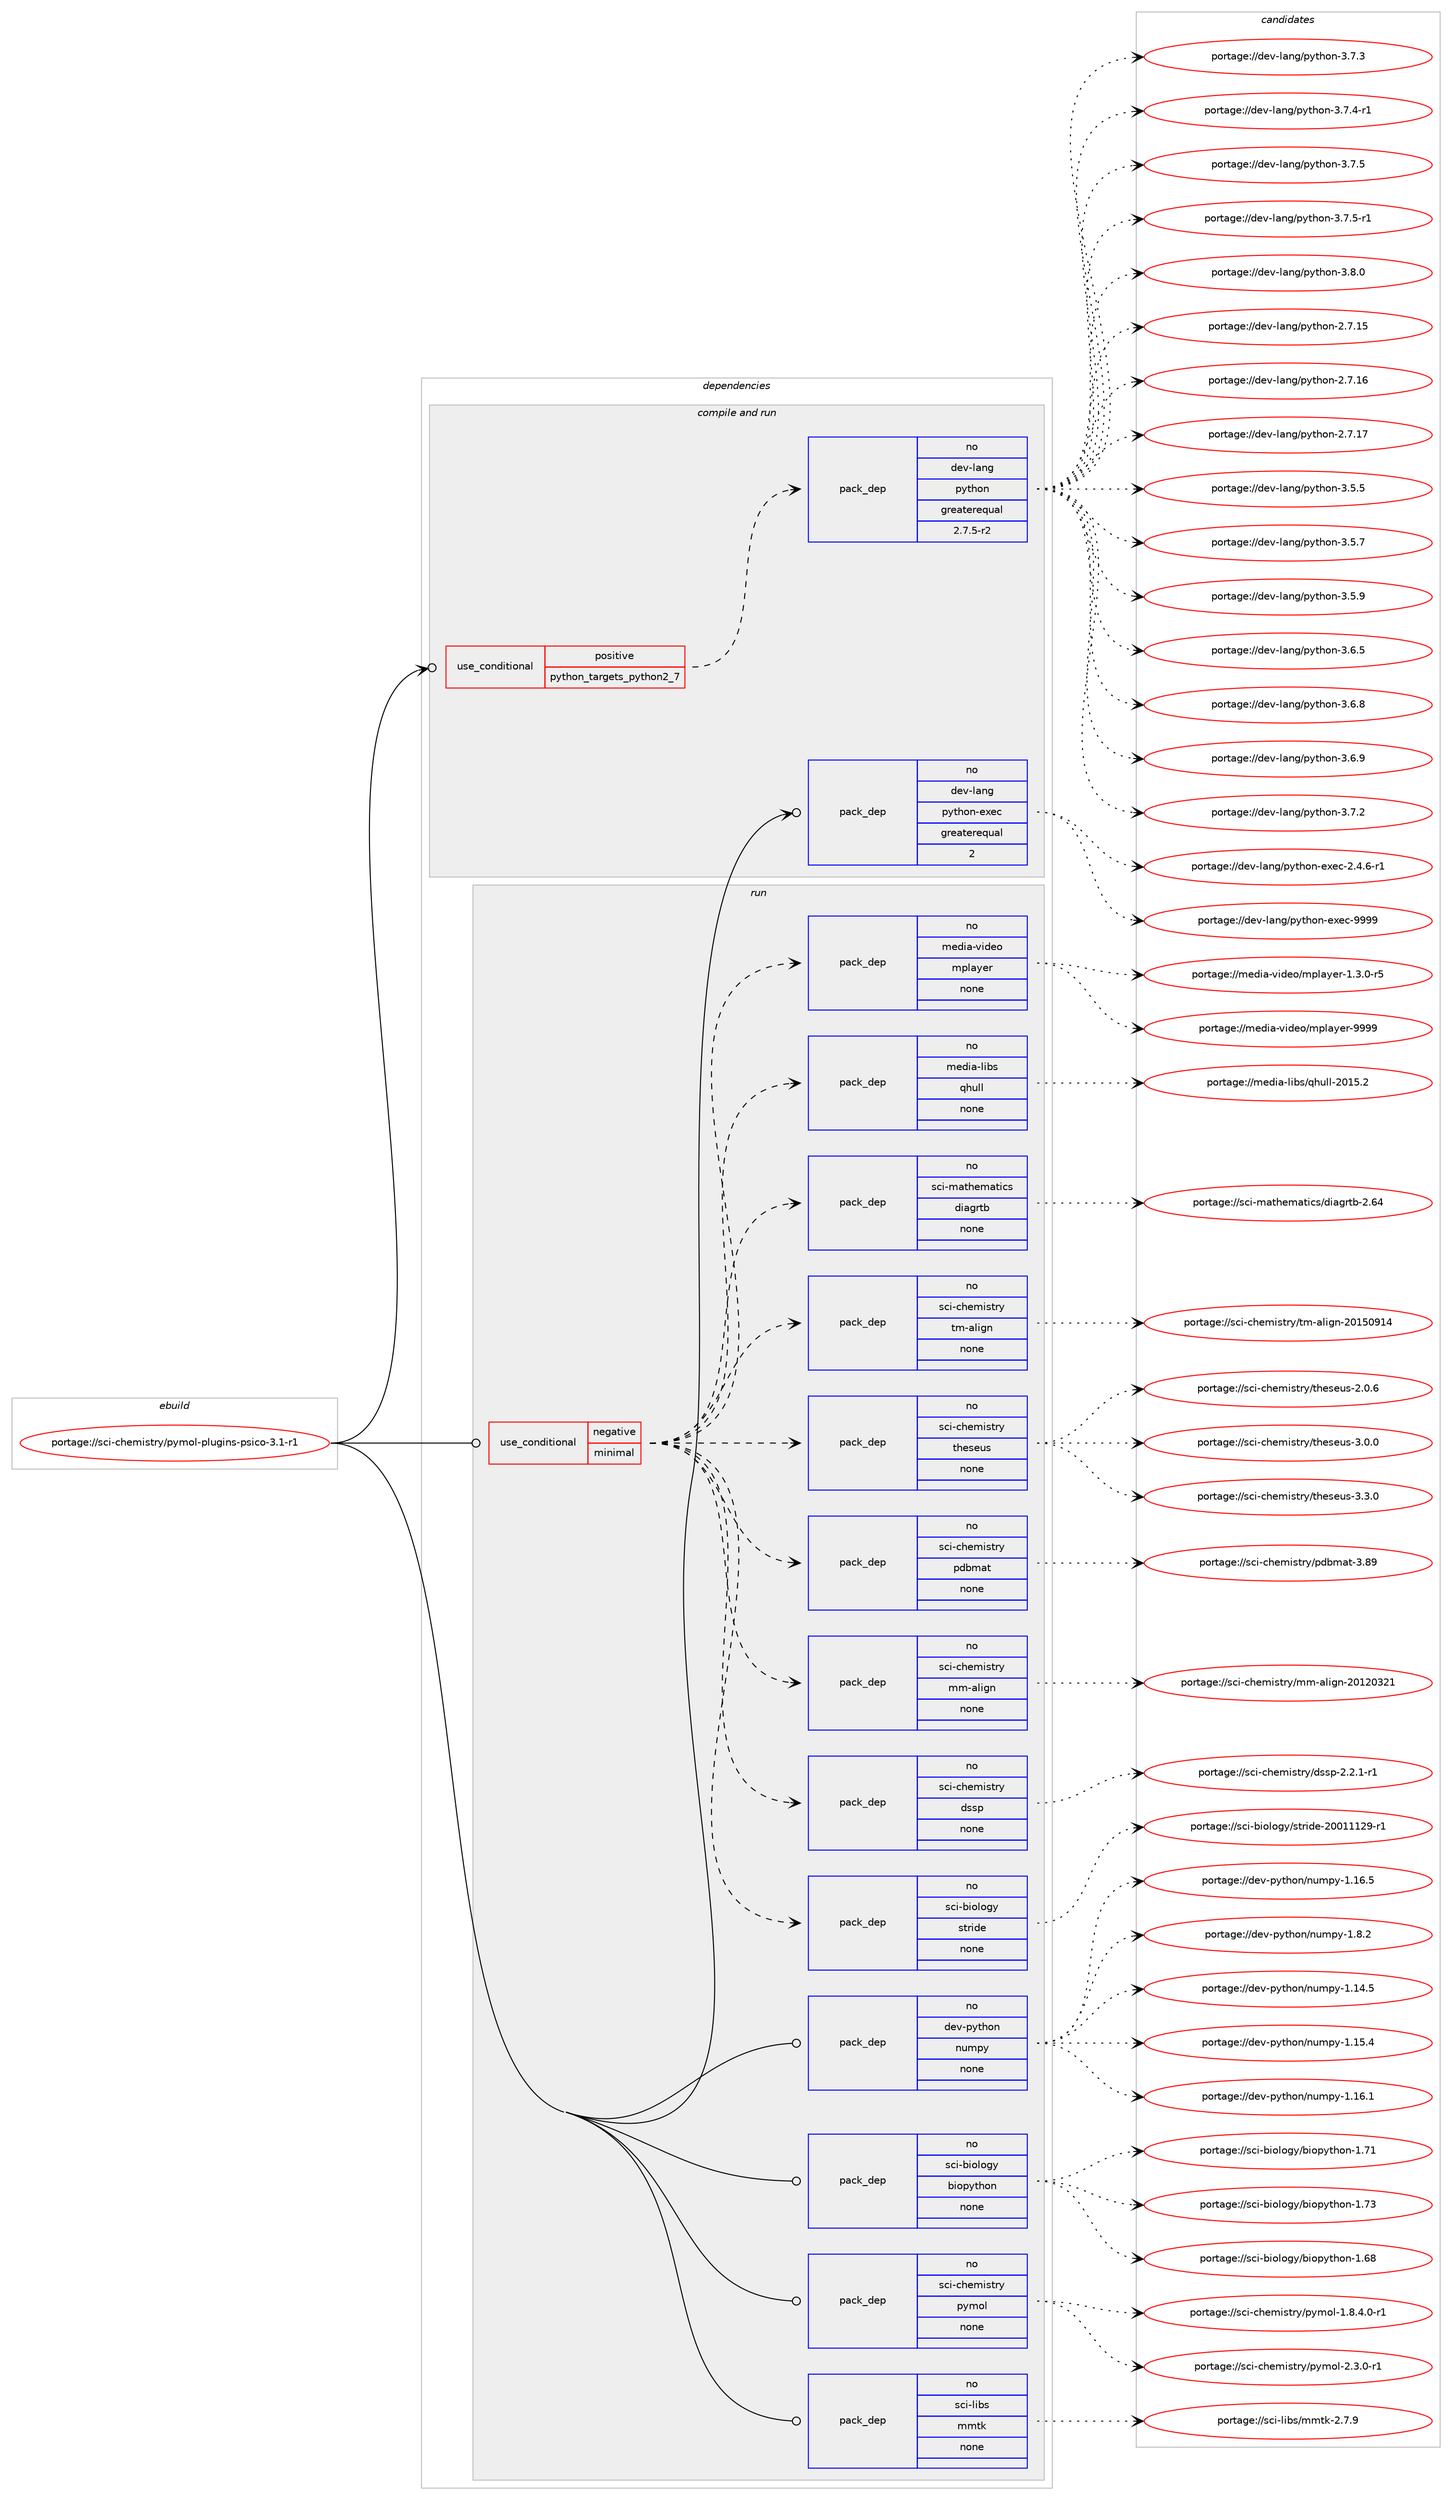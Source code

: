 digraph prolog {

# *************
# Graph options
# *************

newrank=true;
concentrate=true;
compound=true;
graph [rankdir=LR,fontname=Helvetica,fontsize=10,ranksep=1.5];#, ranksep=2.5, nodesep=0.2];
edge  [arrowhead=vee];
node  [fontname=Helvetica,fontsize=10];

# **********
# The ebuild
# **********

subgraph cluster_leftcol {
color=gray;
rank=same;
label=<<i>ebuild</i>>;
id [label="portage://sci-chemistry/pymol-plugins-psico-3.1-r1", color=red, width=4, href="../sci-chemistry/pymol-plugins-psico-3.1-r1.svg"];
}

# ****************
# The dependencies
# ****************

subgraph cluster_midcol {
color=gray;
label=<<i>dependencies</i>>;
subgraph cluster_compile {
fillcolor="#eeeeee";
style=filled;
label=<<i>compile</i>>;
}
subgraph cluster_compileandrun {
fillcolor="#eeeeee";
style=filled;
label=<<i>compile and run</i>>;
subgraph cond95539 {
dependency385152 [label=<<TABLE BORDER="0" CELLBORDER="1" CELLSPACING="0" CELLPADDING="4"><TR><TD ROWSPAN="3" CELLPADDING="10">use_conditional</TD></TR><TR><TD>positive</TD></TR><TR><TD>python_targets_python2_7</TD></TR></TABLE>>, shape=none, color=red];
subgraph pack283085 {
dependency385153 [label=<<TABLE BORDER="0" CELLBORDER="1" CELLSPACING="0" CELLPADDING="4" WIDTH="220"><TR><TD ROWSPAN="6" CELLPADDING="30">pack_dep</TD></TR><TR><TD WIDTH="110">no</TD></TR><TR><TD>dev-lang</TD></TR><TR><TD>python</TD></TR><TR><TD>greaterequal</TD></TR><TR><TD>2.7.5-r2</TD></TR></TABLE>>, shape=none, color=blue];
}
dependency385152:e -> dependency385153:w [weight=20,style="dashed",arrowhead="vee"];
}
id:e -> dependency385152:w [weight=20,style="solid",arrowhead="odotvee"];
subgraph pack283086 {
dependency385154 [label=<<TABLE BORDER="0" CELLBORDER="1" CELLSPACING="0" CELLPADDING="4" WIDTH="220"><TR><TD ROWSPAN="6" CELLPADDING="30">pack_dep</TD></TR><TR><TD WIDTH="110">no</TD></TR><TR><TD>dev-lang</TD></TR><TR><TD>python-exec</TD></TR><TR><TD>greaterequal</TD></TR><TR><TD>2</TD></TR></TABLE>>, shape=none, color=blue];
}
id:e -> dependency385154:w [weight=20,style="solid",arrowhead="odotvee"];
}
subgraph cluster_run {
fillcolor="#eeeeee";
style=filled;
label=<<i>run</i>>;
subgraph cond95540 {
dependency385155 [label=<<TABLE BORDER="0" CELLBORDER="1" CELLSPACING="0" CELLPADDING="4"><TR><TD ROWSPAN="3" CELLPADDING="10">use_conditional</TD></TR><TR><TD>negative</TD></TR><TR><TD>minimal</TD></TR></TABLE>>, shape=none, color=red];
subgraph pack283087 {
dependency385156 [label=<<TABLE BORDER="0" CELLBORDER="1" CELLSPACING="0" CELLPADDING="4" WIDTH="220"><TR><TD ROWSPAN="6" CELLPADDING="30">pack_dep</TD></TR><TR><TD WIDTH="110">no</TD></TR><TR><TD>media-libs</TD></TR><TR><TD>qhull</TD></TR><TR><TD>none</TD></TR><TR><TD></TD></TR></TABLE>>, shape=none, color=blue];
}
dependency385155:e -> dependency385156:w [weight=20,style="dashed",arrowhead="vee"];
subgraph pack283088 {
dependency385157 [label=<<TABLE BORDER="0" CELLBORDER="1" CELLSPACING="0" CELLPADDING="4" WIDTH="220"><TR><TD ROWSPAN="6" CELLPADDING="30">pack_dep</TD></TR><TR><TD WIDTH="110">no</TD></TR><TR><TD>media-video</TD></TR><TR><TD>mplayer</TD></TR><TR><TD>none</TD></TR><TR><TD></TD></TR></TABLE>>, shape=none, color=blue];
}
dependency385155:e -> dependency385157:w [weight=20,style="dashed",arrowhead="vee"];
subgraph pack283089 {
dependency385158 [label=<<TABLE BORDER="0" CELLBORDER="1" CELLSPACING="0" CELLPADDING="4" WIDTH="220"><TR><TD ROWSPAN="6" CELLPADDING="30">pack_dep</TD></TR><TR><TD WIDTH="110">no</TD></TR><TR><TD>sci-biology</TD></TR><TR><TD>stride</TD></TR><TR><TD>none</TD></TR><TR><TD></TD></TR></TABLE>>, shape=none, color=blue];
}
dependency385155:e -> dependency385158:w [weight=20,style="dashed",arrowhead="vee"];
subgraph pack283090 {
dependency385159 [label=<<TABLE BORDER="0" CELLBORDER="1" CELLSPACING="0" CELLPADDING="4" WIDTH="220"><TR><TD ROWSPAN="6" CELLPADDING="30">pack_dep</TD></TR><TR><TD WIDTH="110">no</TD></TR><TR><TD>sci-chemistry</TD></TR><TR><TD>dssp</TD></TR><TR><TD>none</TD></TR><TR><TD></TD></TR></TABLE>>, shape=none, color=blue];
}
dependency385155:e -> dependency385159:w [weight=20,style="dashed",arrowhead="vee"];
subgraph pack283091 {
dependency385160 [label=<<TABLE BORDER="0" CELLBORDER="1" CELLSPACING="0" CELLPADDING="4" WIDTH="220"><TR><TD ROWSPAN="6" CELLPADDING="30">pack_dep</TD></TR><TR><TD WIDTH="110">no</TD></TR><TR><TD>sci-chemistry</TD></TR><TR><TD>mm-align</TD></TR><TR><TD>none</TD></TR><TR><TD></TD></TR></TABLE>>, shape=none, color=blue];
}
dependency385155:e -> dependency385160:w [weight=20,style="dashed",arrowhead="vee"];
subgraph pack283092 {
dependency385161 [label=<<TABLE BORDER="0" CELLBORDER="1" CELLSPACING="0" CELLPADDING="4" WIDTH="220"><TR><TD ROWSPAN="6" CELLPADDING="30">pack_dep</TD></TR><TR><TD WIDTH="110">no</TD></TR><TR><TD>sci-chemistry</TD></TR><TR><TD>pdbmat</TD></TR><TR><TD>none</TD></TR><TR><TD></TD></TR></TABLE>>, shape=none, color=blue];
}
dependency385155:e -> dependency385161:w [weight=20,style="dashed",arrowhead="vee"];
subgraph pack283093 {
dependency385162 [label=<<TABLE BORDER="0" CELLBORDER="1" CELLSPACING="0" CELLPADDING="4" WIDTH="220"><TR><TD ROWSPAN="6" CELLPADDING="30">pack_dep</TD></TR><TR><TD WIDTH="110">no</TD></TR><TR><TD>sci-chemistry</TD></TR><TR><TD>theseus</TD></TR><TR><TD>none</TD></TR><TR><TD></TD></TR></TABLE>>, shape=none, color=blue];
}
dependency385155:e -> dependency385162:w [weight=20,style="dashed",arrowhead="vee"];
subgraph pack283094 {
dependency385163 [label=<<TABLE BORDER="0" CELLBORDER="1" CELLSPACING="0" CELLPADDING="4" WIDTH="220"><TR><TD ROWSPAN="6" CELLPADDING="30">pack_dep</TD></TR><TR><TD WIDTH="110">no</TD></TR><TR><TD>sci-chemistry</TD></TR><TR><TD>tm-align</TD></TR><TR><TD>none</TD></TR><TR><TD></TD></TR></TABLE>>, shape=none, color=blue];
}
dependency385155:e -> dependency385163:w [weight=20,style="dashed",arrowhead="vee"];
subgraph pack283095 {
dependency385164 [label=<<TABLE BORDER="0" CELLBORDER="1" CELLSPACING="0" CELLPADDING="4" WIDTH="220"><TR><TD ROWSPAN="6" CELLPADDING="30">pack_dep</TD></TR><TR><TD WIDTH="110">no</TD></TR><TR><TD>sci-mathematics</TD></TR><TR><TD>diagrtb</TD></TR><TR><TD>none</TD></TR><TR><TD></TD></TR></TABLE>>, shape=none, color=blue];
}
dependency385155:e -> dependency385164:w [weight=20,style="dashed",arrowhead="vee"];
}
id:e -> dependency385155:w [weight=20,style="solid",arrowhead="odot"];
subgraph pack283096 {
dependency385165 [label=<<TABLE BORDER="0" CELLBORDER="1" CELLSPACING="0" CELLPADDING="4" WIDTH="220"><TR><TD ROWSPAN="6" CELLPADDING="30">pack_dep</TD></TR><TR><TD WIDTH="110">no</TD></TR><TR><TD>dev-python</TD></TR><TR><TD>numpy</TD></TR><TR><TD>none</TD></TR><TR><TD></TD></TR></TABLE>>, shape=none, color=blue];
}
id:e -> dependency385165:w [weight=20,style="solid",arrowhead="odot"];
subgraph pack283097 {
dependency385166 [label=<<TABLE BORDER="0" CELLBORDER="1" CELLSPACING="0" CELLPADDING="4" WIDTH="220"><TR><TD ROWSPAN="6" CELLPADDING="30">pack_dep</TD></TR><TR><TD WIDTH="110">no</TD></TR><TR><TD>sci-biology</TD></TR><TR><TD>biopython</TD></TR><TR><TD>none</TD></TR><TR><TD></TD></TR></TABLE>>, shape=none, color=blue];
}
id:e -> dependency385166:w [weight=20,style="solid",arrowhead="odot"];
subgraph pack283098 {
dependency385167 [label=<<TABLE BORDER="0" CELLBORDER="1" CELLSPACING="0" CELLPADDING="4" WIDTH="220"><TR><TD ROWSPAN="6" CELLPADDING="30">pack_dep</TD></TR><TR><TD WIDTH="110">no</TD></TR><TR><TD>sci-chemistry</TD></TR><TR><TD>pymol</TD></TR><TR><TD>none</TD></TR><TR><TD></TD></TR></TABLE>>, shape=none, color=blue];
}
id:e -> dependency385167:w [weight=20,style="solid",arrowhead="odot"];
subgraph pack283099 {
dependency385168 [label=<<TABLE BORDER="0" CELLBORDER="1" CELLSPACING="0" CELLPADDING="4" WIDTH="220"><TR><TD ROWSPAN="6" CELLPADDING="30">pack_dep</TD></TR><TR><TD WIDTH="110">no</TD></TR><TR><TD>sci-libs</TD></TR><TR><TD>mmtk</TD></TR><TR><TD>none</TD></TR><TR><TD></TD></TR></TABLE>>, shape=none, color=blue];
}
id:e -> dependency385168:w [weight=20,style="solid",arrowhead="odot"];
}
}

# **************
# The candidates
# **************

subgraph cluster_choices {
rank=same;
color=gray;
label=<<i>candidates</i>>;

subgraph choice283085 {
color=black;
nodesep=1;
choiceportage10010111845108971101034711212111610411111045504655464953 [label="portage://dev-lang/python-2.7.15", color=red, width=4,href="../dev-lang/python-2.7.15.svg"];
choiceportage10010111845108971101034711212111610411111045504655464954 [label="portage://dev-lang/python-2.7.16", color=red, width=4,href="../dev-lang/python-2.7.16.svg"];
choiceportage10010111845108971101034711212111610411111045504655464955 [label="portage://dev-lang/python-2.7.17", color=red, width=4,href="../dev-lang/python-2.7.17.svg"];
choiceportage100101118451089711010347112121116104111110455146534653 [label="portage://dev-lang/python-3.5.5", color=red, width=4,href="../dev-lang/python-3.5.5.svg"];
choiceportage100101118451089711010347112121116104111110455146534655 [label="portage://dev-lang/python-3.5.7", color=red, width=4,href="../dev-lang/python-3.5.7.svg"];
choiceportage100101118451089711010347112121116104111110455146534657 [label="portage://dev-lang/python-3.5.9", color=red, width=4,href="../dev-lang/python-3.5.9.svg"];
choiceportage100101118451089711010347112121116104111110455146544653 [label="portage://dev-lang/python-3.6.5", color=red, width=4,href="../dev-lang/python-3.6.5.svg"];
choiceportage100101118451089711010347112121116104111110455146544656 [label="portage://dev-lang/python-3.6.8", color=red, width=4,href="../dev-lang/python-3.6.8.svg"];
choiceportage100101118451089711010347112121116104111110455146544657 [label="portage://dev-lang/python-3.6.9", color=red, width=4,href="../dev-lang/python-3.6.9.svg"];
choiceportage100101118451089711010347112121116104111110455146554650 [label="portage://dev-lang/python-3.7.2", color=red, width=4,href="../dev-lang/python-3.7.2.svg"];
choiceportage100101118451089711010347112121116104111110455146554651 [label="portage://dev-lang/python-3.7.3", color=red, width=4,href="../dev-lang/python-3.7.3.svg"];
choiceportage1001011184510897110103471121211161041111104551465546524511449 [label="portage://dev-lang/python-3.7.4-r1", color=red, width=4,href="../dev-lang/python-3.7.4-r1.svg"];
choiceportage100101118451089711010347112121116104111110455146554653 [label="portage://dev-lang/python-3.7.5", color=red, width=4,href="../dev-lang/python-3.7.5.svg"];
choiceportage1001011184510897110103471121211161041111104551465546534511449 [label="portage://dev-lang/python-3.7.5-r1", color=red, width=4,href="../dev-lang/python-3.7.5-r1.svg"];
choiceportage100101118451089711010347112121116104111110455146564648 [label="portage://dev-lang/python-3.8.0", color=red, width=4,href="../dev-lang/python-3.8.0.svg"];
dependency385153:e -> choiceportage10010111845108971101034711212111610411111045504655464953:w [style=dotted,weight="100"];
dependency385153:e -> choiceportage10010111845108971101034711212111610411111045504655464954:w [style=dotted,weight="100"];
dependency385153:e -> choiceportage10010111845108971101034711212111610411111045504655464955:w [style=dotted,weight="100"];
dependency385153:e -> choiceportage100101118451089711010347112121116104111110455146534653:w [style=dotted,weight="100"];
dependency385153:e -> choiceportage100101118451089711010347112121116104111110455146534655:w [style=dotted,weight="100"];
dependency385153:e -> choiceportage100101118451089711010347112121116104111110455146534657:w [style=dotted,weight="100"];
dependency385153:e -> choiceportage100101118451089711010347112121116104111110455146544653:w [style=dotted,weight="100"];
dependency385153:e -> choiceportage100101118451089711010347112121116104111110455146544656:w [style=dotted,weight="100"];
dependency385153:e -> choiceportage100101118451089711010347112121116104111110455146544657:w [style=dotted,weight="100"];
dependency385153:e -> choiceportage100101118451089711010347112121116104111110455146554650:w [style=dotted,weight="100"];
dependency385153:e -> choiceportage100101118451089711010347112121116104111110455146554651:w [style=dotted,weight="100"];
dependency385153:e -> choiceportage1001011184510897110103471121211161041111104551465546524511449:w [style=dotted,weight="100"];
dependency385153:e -> choiceportage100101118451089711010347112121116104111110455146554653:w [style=dotted,weight="100"];
dependency385153:e -> choiceportage1001011184510897110103471121211161041111104551465546534511449:w [style=dotted,weight="100"];
dependency385153:e -> choiceportage100101118451089711010347112121116104111110455146564648:w [style=dotted,weight="100"];
}
subgraph choice283086 {
color=black;
nodesep=1;
choiceportage10010111845108971101034711212111610411111045101120101994550465246544511449 [label="portage://dev-lang/python-exec-2.4.6-r1", color=red, width=4,href="../dev-lang/python-exec-2.4.6-r1.svg"];
choiceportage10010111845108971101034711212111610411111045101120101994557575757 [label="portage://dev-lang/python-exec-9999", color=red, width=4,href="../dev-lang/python-exec-9999.svg"];
dependency385154:e -> choiceportage10010111845108971101034711212111610411111045101120101994550465246544511449:w [style=dotted,weight="100"];
dependency385154:e -> choiceportage10010111845108971101034711212111610411111045101120101994557575757:w [style=dotted,weight="100"];
}
subgraph choice283087 {
color=black;
nodesep=1;
choiceportage1091011001059745108105981154711310411710810845504849534650 [label="portage://media-libs/qhull-2015.2", color=red, width=4,href="../media-libs/qhull-2015.2.svg"];
dependency385156:e -> choiceportage1091011001059745108105981154711310411710810845504849534650:w [style=dotted,weight="100"];
}
subgraph choice283088 {
color=black;
nodesep=1;
choiceportage109101100105974511810510010111147109112108971211011144549465146484511453 [label="portage://media-video/mplayer-1.3.0-r5", color=red, width=4,href="../media-video/mplayer-1.3.0-r5.svg"];
choiceportage109101100105974511810510010111147109112108971211011144557575757 [label="portage://media-video/mplayer-9999", color=red, width=4,href="../media-video/mplayer-9999.svg"];
dependency385157:e -> choiceportage109101100105974511810510010111147109112108971211011144549465146484511453:w [style=dotted,weight="100"];
dependency385157:e -> choiceportage109101100105974511810510010111147109112108971211011144557575757:w [style=dotted,weight="100"];
}
subgraph choice283089 {
color=black;
nodesep=1;
choiceportage115991054598105111108111103121471151161141051001014550484849494950574511449 [label="portage://sci-biology/stride-20011129-r1", color=red, width=4,href="../sci-biology/stride-20011129-r1.svg"];
dependency385158:e -> choiceportage115991054598105111108111103121471151161141051001014550484849494950574511449:w [style=dotted,weight="100"];
}
subgraph choice283090 {
color=black;
nodesep=1;
choiceportage115991054599104101109105115116114121471001151151124550465046494511449 [label="portage://sci-chemistry/dssp-2.2.1-r1", color=red, width=4,href="../sci-chemistry/dssp-2.2.1-r1.svg"];
dependency385159:e -> choiceportage115991054599104101109105115116114121471001151151124550465046494511449:w [style=dotted,weight="100"];
}
subgraph choice283091 {
color=black;
nodesep=1;
choiceportage115991054599104101109105115116114121471091094597108105103110455048495048515049 [label="portage://sci-chemistry/mm-align-20120321", color=red, width=4,href="../sci-chemistry/mm-align-20120321.svg"];
dependency385160:e -> choiceportage115991054599104101109105115116114121471091094597108105103110455048495048515049:w [style=dotted,weight="100"];
}
subgraph choice283092 {
color=black;
nodesep=1;
choiceportage1159910545991041011091051151161141214711210098109971164551465657 [label="portage://sci-chemistry/pdbmat-3.89", color=red, width=4,href="../sci-chemistry/pdbmat-3.89.svg"];
dependency385161:e -> choiceportage1159910545991041011091051151161141214711210098109971164551465657:w [style=dotted,weight="100"];
}
subgraph choice283093 {
color=black;
nodesep=1;
choiceportage11599105459910410110910511511611412147116104101115101117115455046484654 [label="portage://sci-chemistry/theseus-2.0.6", color=red, width=4,href="../sci-chemistry/theseus-2.0.6.svg"];
choiceportage11599105459910410110910511511611412147116104101115101117115455146484648 [label="portage://sci-chemistry/theseus-3.0.0", color=red, width=4,href="../sci-chemistry/theseus-3.0.0.svg"];
choiceportage11599105459910410110910511511611412147116104101115101117115455146514648 [label="portage://sci-chemistry/theseus-3.3.0", color=red, width=4,href="../sci-chemistry/theseus-3.3.0.svg"];
dependency385162:e -> choiceportage11599105459910410110910511511611412147116104101115101117115455046484654:w [style=dotted,weight="100"];
dependency385162:e -> choiceportage11599105459910410110910511511611412147116104101115101117115455146484648:w [style=dotted,weight="100"];
dependency385162:e -> choiceportage11599105459910410110910511511611412147116104101115101117115455146514648:w [style=dotted,weight="100"];
}
subgraph choice283094 {
color=black;
nodesep=1;
choiceportage115991054599104101109105115116114121471161094597108105103110455048495348574952 [label="portage://sci-chemistry/tm-align-20150914", color=red, width=4,href="../sci-chemistry/tm-align-20150914.svg"];
dependency385163:e -> choiceportage115991054599104101109105115116114121471161094597108105103110455048495348574952:w [style=dotted,weight="100"];
}
subgraph choice283095 {
color=black;
nodesep=1;
choiceportage11599105451099711610410110997116105991154710010597103114116984550465452 [label="portage://sci-mathematics/diagrtb-2.64", color=red, width=4,href="../sci-mathematics/diagrtb-2.64.svg"];
dependency385164:e -> choiceportage11599105451099711610410110997116105991154710010597103114116984550465452:w [style=dotted,weight="100"];
}
subgraph choice283096 {
color=black;
nodesep=1;
choiceportage100101118451121211161041111104711011710911212145494649524653 [label="portage://dev-python/numpy-1.14.5", color=red, width=4,href="../dev-python/numpy-1.14.5.svg"];
choiceportage100101118451121211161041111104711011710911212145494649534652 [label="portage://dev-python/numpy-1.15.4", color=red, width=4,href="../dev-python/numpy-1.15.4.svg"];
choiceportage100101118451121211161041111104711011710911212145494649544649 [label="portage://dev-python/numpy-1.16.1", color=red, width=4,href="../dev-python/numpy-1.16.1.svg"];
choiceportage100101118451121211161041111104711011710911212145494649544653 [label="portage://dev-python/numpy-1.16.5", color=red, width=4,href="../dev-python/numpy-1.16.5.svg"];
choiceportage1001011184511212111610411111047110117109112121454946564650 [label="portage://dev-python/numpy-1.8.2", color=red, width=4,href="../dev-python/numpy-1.8.2.svg"];
dependency385165:e -> choiceportage100101118451121211161041111104711011710911212145494649524653:w [style=dotted,weight="100"];
dependency385165:e -> choiceportage100101118451121211161041111104711011710911212145494649534652:w [style=dotted,weight="100"];
dependency385165:e -> choiceportage100101118451121211161041111104711011710911212145494649544649:w [style=dotted,weight="100"];
dependency385165:e -> choiceportage100101118451121211161041111104711011710911212145494649544653:w [style=dotted,weight="100"];
dependency385165:e -> choiceportage1001011184511212111610411111047110117109112121454946564650:w [style=dotted,weight="100"];
}
subgraph choice283097 {
color=black;
nodesep=1;
choiceportage11599105459810511110811110312147981051111121211161041111104549465456 [label="portage://sci-biology/biopython-1.68", color=red, width=4,href="../sci-biology/biopython-1.68.svg"];
choiceportage11599105459810511110811110312147981051111121211161041111104549465549 [label="portage://sci-biology/biopython-1.71", color=red, width=4,href="../sci-biology/biopython-1.71.svg"];
choiceportage11599105459810511110811110312147981051111121211161041111104549465551 [label="portage://sci-biology/biopython-1.73", color=red, width=4,href="../sci-biology/biopython-1.73.svg"];
dependency385166:e -> choiceportage11599105459810511110811110312147981051111121211161041111104549465456:w [style=dotted,weight="100"];
dependency385166:e -> choiceportage11599105459810511110811110312147981051111121211161041111104549465549:w [style=dotted,weight="100"];
dependency385166:e -> choiceportage11599105459810511110811110312147981051111121211161041111104549465551:w [style=dotted,weight="100"];
}
subgraph choice283098 {
color=black;
nodesep=1;
choiceportage1159910545991041011091051151161141214711212110911110845494656465246484511449 [label="portage://sci-chemistry/pymol-1.8.4.0-r1", color=red, width=4,href="../sci-chemistry/pymol-1.8.4.0-r1.svg"];
choiceportage115991054599104101109105115116114121471121211091111084550465146484511449 [label="portage://sci-chemistry/pymol-2.3.0-r1", color=red, width=4,href="../sci-chemistry/pymol-2.3.0-r1.svg"];
dependency385167:e -> choiceportage1159910545991041011091051151161141214711212110911110845494656465246484511449:w [style=dotted,weight="100"];
dependency385167:e -> choiceportage115991054599104101109105115116114121471121211091111084550465146484511449:w [style=dotted,weight="100"];
}
subgraph choice283099 {
color=black;
nodesep=1;
choiceportage11599105451081059811547109109116107455046554657 [label="portage://sci-libs/mmtk-2.7.9", color=red, width=4,href="../sci-libs/mmtk-2.7.9.svg"];
dependency385168:e -> choiceportage11599105451081059811547109109116107455046554657:w [style=dotted,weight="100"];
}
}

}
